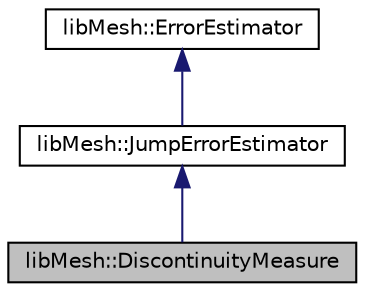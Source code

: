 digraph "libMesh::DiscontinuityMeasure"
{
  edge [fontname="Helvetica",fontsize="10",labelfontname="Helvetica",labelfontsize="10"];
  node [fontname="Helvetica",fontsize="10",shape=record];
  Node1 [label="libMesh::DiscontinuityMeasure",height=0.2,width=0.4,color="black", fillcolor="grey75", style="filled", fontcolor="black"];
  Node2 -> Node1 [dir="back",color="midnightblue",fontsize="10",style="solid",fontname="Helvetica"];
  Node2 [label="libMesh::JumpErrorEstimator",height=0.2,width=0.4,color="black", fillcolor="white", style="filled",URL="$classlibMesh_1_1JumpErrorEstimator.html"];
  Node3 -> Node2 [dir="back",color="midnightblue",fontsize="10",style="solid",fontname="Helvetica"];
  Node3 [label="libMesh::ErrorEstimator",height=0.2,width=0.4,color="black", fillcolor="white", style="filled",URL="$classlibMesh_1_1ErrorEstimator.html"];
}
